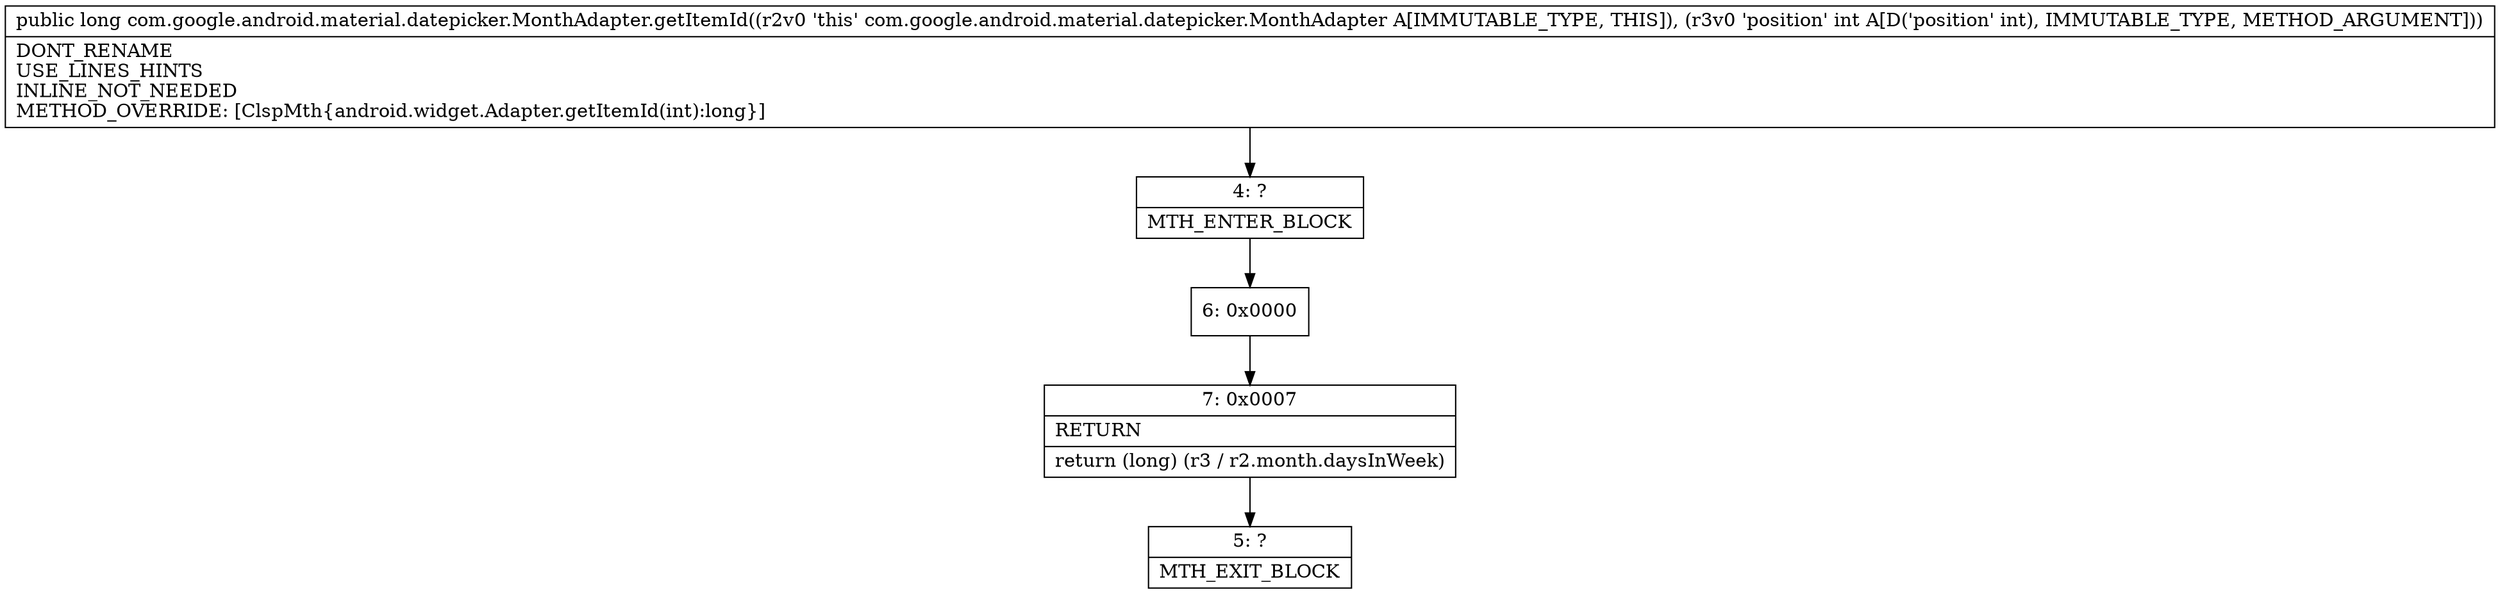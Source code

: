 digraph "CFG forcom.google.android.material.datepicker.MonthAdapter.getItemId(I)J" {
Node_4 [shape=record,label="{4\:\ ?|MTH_ENTER_BLOCK\l}"];
Node_6 [shape=record,label="{6\:\ 0x0000}"];
Node_7 [shape=record,label="{7\:\ 0x0007|RETURN\l|return (long) (r3 \/ r2.month.daysInWeek)\l}"];
Node_5 [shape=record,label="{5\:\ ?|MTH_EXIT_BLOCK\l}"];
MethodNode[shape=record,label="{public long com.google.android.material.datepicker.MonthAdapter.getItemId((r2v0 'this' com.google.android.material.datepicker.MonthAdapter A[IMMUTABLE_TYPE, THIS]), (r3v0 'position' int A[D('position' int), IMMUTABLE_TYPE, METHOD_ARGUMENT]))  | DONT_RENAME\lUSE_LINES_HINTS\lINLINE_NOT_NEEDED\lMETHOD_OVERRIDE: [ClspMth\{android.widget.Adapter.getItemId(int):long\}]\l}"];
MethodNode -> Node_4;Node_4 -> Node_6;
Node_6 -> Node_7;
Node_7 -> Node_5;
}

